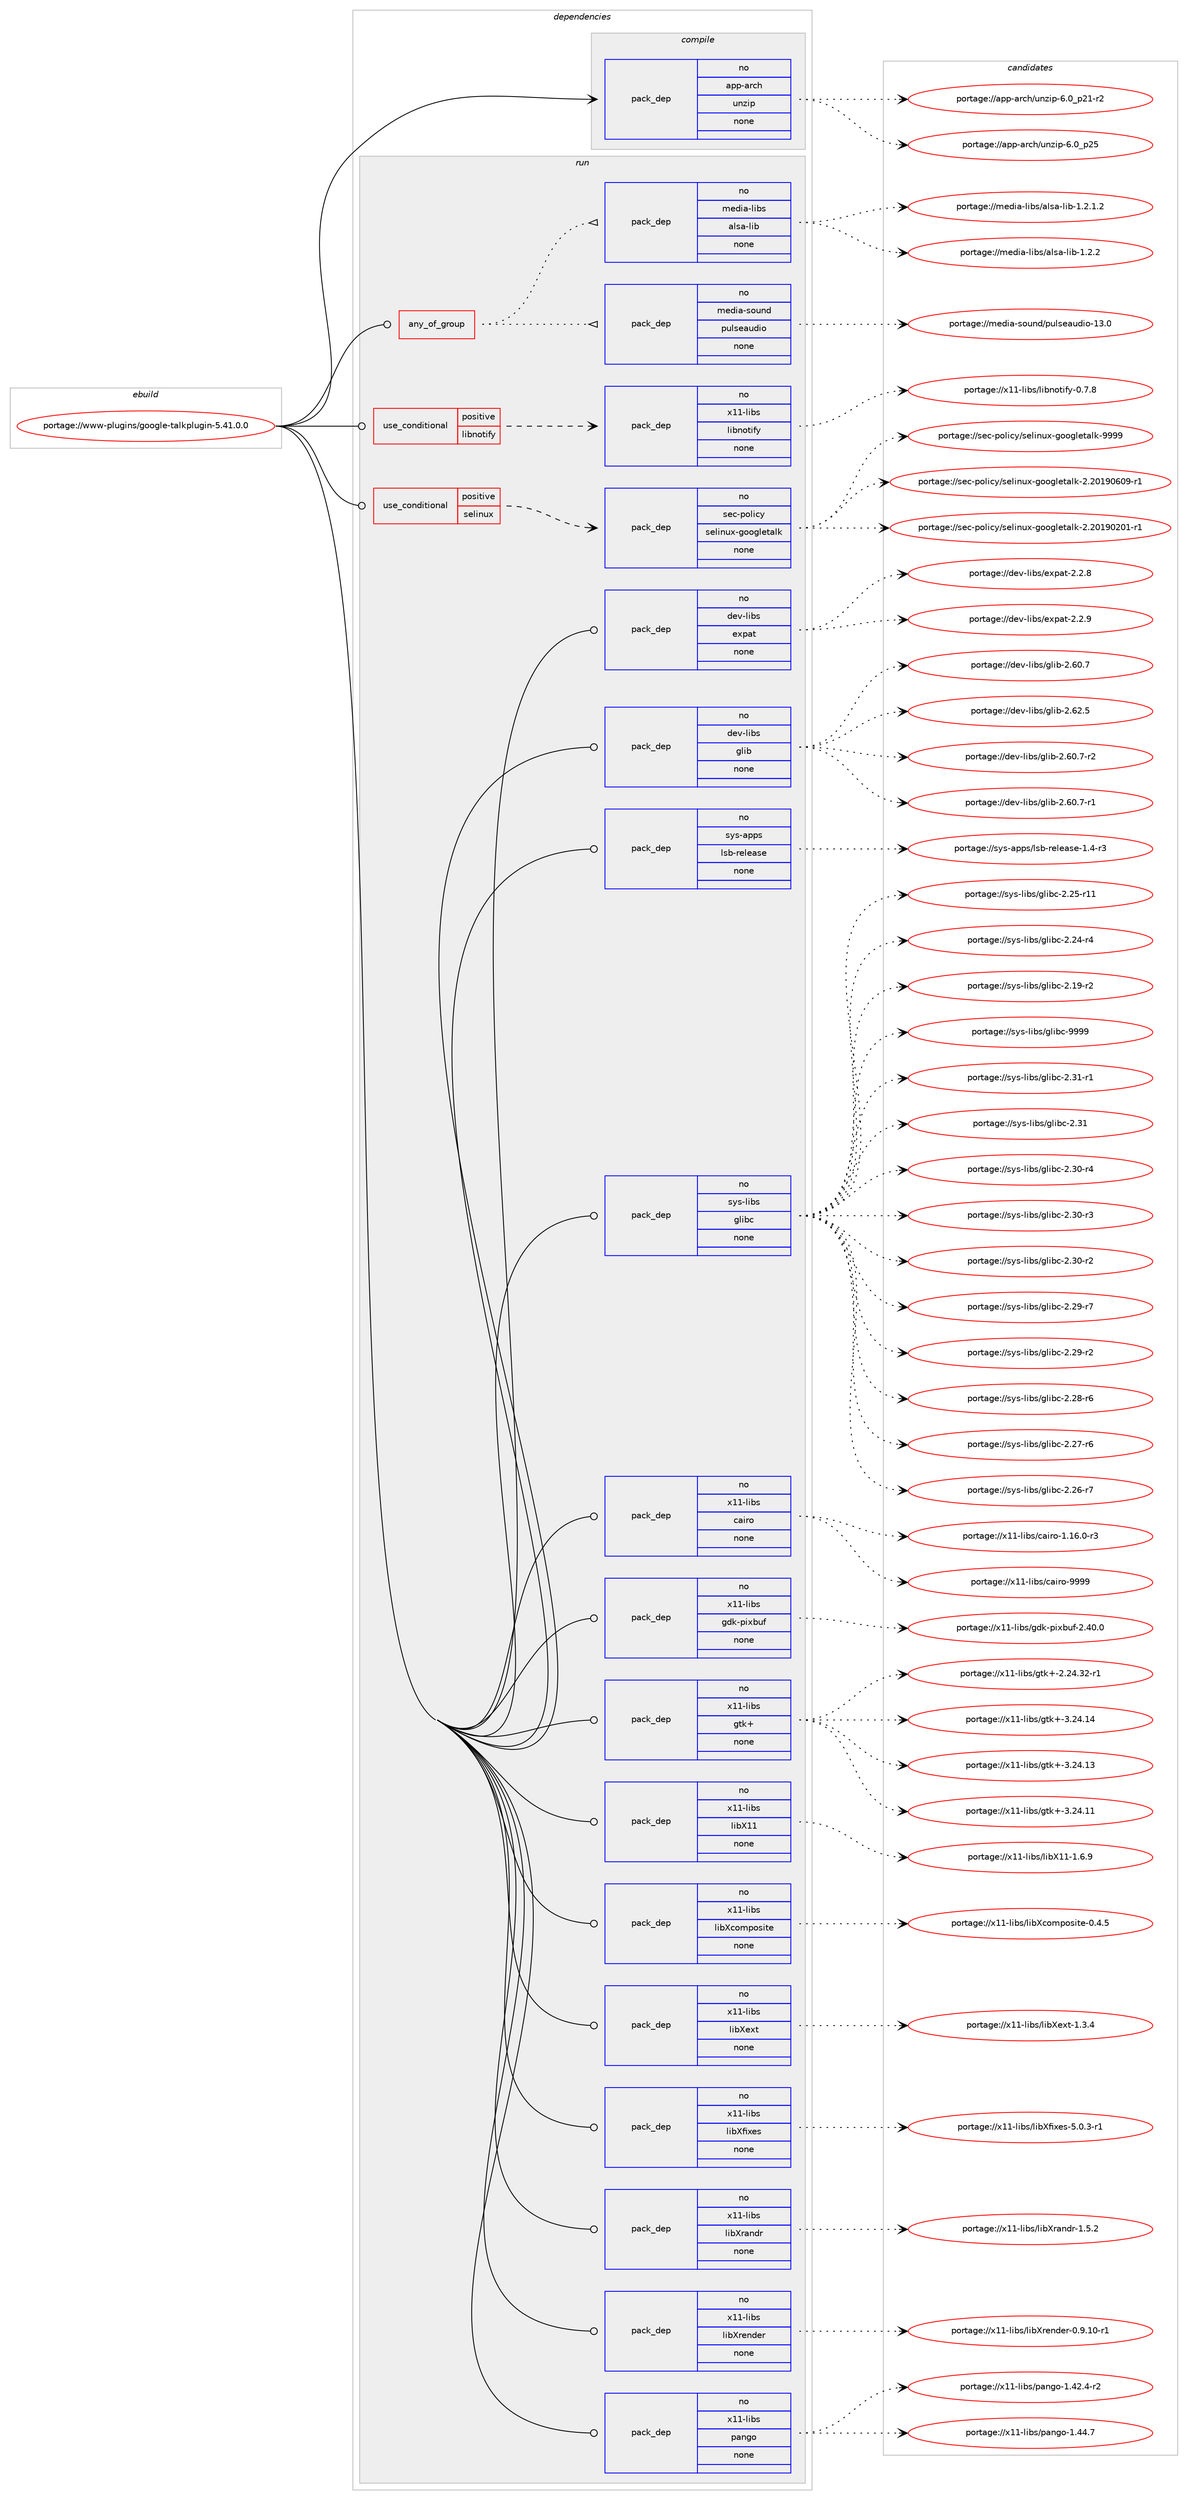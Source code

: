 digraph prolog {

# *************
# Graph options
# *************

newrank=true;
concentrate=true;
compound=true;
graph [rankdir=LR,fontname=Helvetica,fontsize=10,ranksep=1.5];#, ranksep=2.5, nodesep=0.2];
edge  [arrowhead=vee];
node  [fontname=Helvetica,fontsize=10];

# **********
# The ebuild
# **********

subgraph cluster_leftcol {
color=gray;
rank=same;
label=<<i>ebuild</i>>;
id [label="portage://www-plugins/google-talkplugin-5.41.0.0", color=red, width=4, href="../www-plugins/google-talkplugin-5.41.0.0.svg"];
}

# ****************
# The dependencies
# ****************

subgraph cluster_midcol {
color=gray;
label=<<i>dependencies</i>>;
subgraph cluster_compile {
fillcolor="#eeeeee";
style=filled;
label=<<i>compile</i>>;
subgraph pack15345 {
dependency18228 [label=<<TABLE BORDER="0" CELLBORDER="1" CELLSPACING="0" CELLPADDING="4" WIDTH="220"><TR><TD ROWSPAN="6" CELLPADDING="30">pack_dep</TD></TR><TR><TD WIDTH="110">no</TD></TR><TR><TD>app-arch</TD></TR><TR><TD>unzip</TD></TR><TR><TD>none</TD></TR><TR><TD></TD></TR></TABLE>>, shape=none, color=blue];
}
id:e -> dependency18228:w [weight=20,style="solid",arrowhead="vee"];
}
subgraph cluster_compileandrun {
fillcolor="#eeeeee";
style=filled;
label=<<i>compile and run</i>>;
}
subgraph cluster_run {
fillcolor="#eeeeee";
style=filled;
label=<<i>run</i>>;
subgraph any340 {
dependency18229 [label=<<TABLE BORDER="0" CELLBORDER="1" CELLSPACING="0" CELLPADDING="4"><TR><TD CELLPADDING="10">any_of_group</TD></TR></TABLE>>, shape=none, color=red];subgraph pack15346 {
dependency18230 [label=<<TABLE BORDER="0" CELLBORDER="1" CELLSPACING="0" CELLPADDING="4" WIDTH="220"><TR><TD ROWSPAN="6" CELLPADDING="30">pack_dep</TD></TR><TR><TD WIDTH="110">no</TD></TR><TR><TD>media-sound</TD></TR><TR><TD>pulseaudio</TD></TR><TR><TD>none</TD></TR><TR><TD></TD></TR></TABLE>>, shape=none, color=blue];
}
dependency18229:e -> dependency18230:w [weight=20,style="dotted",arrowhead="oinv"];
subgraph pack15347 {
dependency18231 [label=<<TABLE BORDER="0" CELLBORDER="1" CELLSPACING="0" CELLPADDING="4" WIDTH="220"><TR><TD ROWSPAN="6" CELLPADDING="30">pack_dep</TD></TR><TR><TD WIDTH="110">no</TD></TR><TR><TD>media-libs</TD></TR><TR><TD>alsa-lib</TD></TR><TR><TD>none</TD></TR><TR><TD></TD></TR></TABLE>>, shape=none, color=blue];
}
dependency18229:e -> dependency18231:w [weight=20,style="dotted",arrowhead="oinv"];
}
id:e -> dependency18229:w [weight=20,style="solid",arrowhead="odot"];
subgraph cond2528 {
dependency18232 [label=<<TABLE BORDER="0" CELLBORDER="1" CELLSPACING="0" CELLPADDING="4"><TR><TD ROWSPAN="3" CELLPADDING="10">use_conditional</TD></TR><TR><TD>positive</TD></TR><TR><TD>libnotify</TD></TR></TABLE>>, shape=none, color=red];
subgraph pack15348 {
dependency18233 [label=<<TABLE BORDER="0" CELLBORDER="1" CELLSPACING="0" CELLPADDING="4" WIDTH="220"><TR><TD ROWSPAN="6" CELLPADDING="30">pack_dep</TD></TR><TR><TD WIDTH="110">no</TD></TR><TR><TD>x11-libs</TD></TR><TR><TD>libnotify</TD></TR><TR><TD>none</TD></TR><TR><TD></TD></TR></TABLE>>, shape=none, color=blue];
}
dependency18232:e -> dependency18233:w [weight=20,style="dashed",arrowhead="vee"];
}
id:e -> dependency18232:w [weight=20,style="solid",arrowhead="odot"];
subgraph cond2529 {
dependency18234 [label=<<TABLE BORDER="0" CELLBORDER="1" CELLSPACING="0" CELLPADDING="4"><TR><TD ROWSPAN="3" CELLPADDING="10">use_conditional</TD></TR><TR><TD>positive</TD></TR><TR><TD>selinux</TD></TR></TABLE>>, shape=none, color=red];
subgraph pack15349 {
dependency18235 [label=<<TABLE BORDER="0" CELLBORDER="1" CELLSPACING="0" CELLPADDING="4" WIDTH="220"><TR><TD ROWSPAN="6" CELLPADDING="30">pack_dep</TD></TR><TR><TD WIDTH="110">no</TD></TR><TR><TD>sec-policy</TD></TR><TR><TD>selinux-googletalk</TD></TR><TR><TD>none</TD></TR><TR><TD></TD></TR></TABLE>>, shape=none, color=blue];
}
dependency18234:e -> dependency18235:w [weight=20,style="dashed",arrowhead="vee"];
}
id:e -> dependency18234:w [weight=20,style="solid",arrowhead="odot"];
subgraph pack15350 {
dependency18236 [label=<<TABLE BORDER="0" CELLBORDER="1" CELLSPACING="0" CELLPADDING="4" WIDTH="220"><TR><TD ROWSPAN="6" CELLPADDING="30">pack_dep</TD></TR><TR><TD WIDTH="110">no</TD></TR><TR><TD>dev-libs</TD></TR><TR><TD>expat</TD></TR><TR><TD>none</TD></TR><TR><TD></TD></TR></TABLE>>, shape=none, color=blue];
}
id:e -> dependency18236:w [weight=20,style="solid",arrowhead="odot"];
subgraph pack15351 {
dependency18237 [label=<<TABLE BORDER="0" CELLBORDER="1" CELLSPACING="0" CELLPADDING="4" WIDTH="220"><TR><TD ROWSPAN="6" CELLPADDING="30">pack_dep</TD></TR><TR><TD WIDTH="110">no</TD></TR><TR><TD>dev-libs</TD></TR><TR><TD>glib</TD></TR><TR><TD>none</TD></TR><TR><TD></TD></TR></TABLE>>, shape=none, color=blue];
}
id:e -> dependency18237:w [weight=20,style="solid",arrowhead="odot"];
subgraph pack15352 {
dependency18238 [label=<<TABLE BORDER="0" CELLBORDER="1" CELLSPACING="0" CELLPADDING="4" WIDTH="220"><TR><TD ROWSPAN="6" CELLPADDING="30">pack_dep</TD></TR><TR><TD WIDTH="110">no</TD></TR><TR><TD>sys-apps</TD></TR><TR><TD>lsb-release</TD></TR><TR><TD>none</TD></TR><TR><TD></TD></TR></TABLE>>, shape=none, color=blue];
}
id:e -> dependency18238:w [weight=20,style="solid",arrowhead="odot"];
subgraph pack15353 {
dependency18239 [label=<<TABLE BORDER="0" CELLBORDER="1" CELLSPACING="0" CELLPADDING="4" WIDTH="220"><TR><TD ROWSPAN="6" CELLPADDING="30">pack_dep</TD></TR><TR><TD WIDTH="110">no</TD></TR><TR><TD>sys-libs</TD></TR><TR><TD>glibc</TD></TR><TR><TD>none</TD></TR><TR><TD></TD></TR></TABLE>>, shape=none, color=blue];
}
id:e -> dependency18239:w [weight=20,style="solid",arrowhead="odot"];
subgraph pack15354 {
dependency18240 [label=<<TABLE BORDER="0" CELLBORDER="1" CELLSPACING="0" CELLPADDING="4" WIDTH="220"><TR><TD ROWSPAN="6" CELLPADDING="30">pack_dep</TD></TR><TR><TD WIDTH="110">no</TD></TR><TR><TD>x11-libs</TD></TR><TR><TD>cairo</TD></TR><TR><TD>none</TD></TR><TR><TD></TD></TR></TABLE>>, shape=none, color=blue];
}
id:e -> dependency18240:w [weight=20,style="solid",arrowhead="odot"];
subgraph pack15355 {
dependency18241 [label=<<TABLE BORDER="0" CELLBORDER="1" CELLSPACING="0" CELLPADDING="4" WIDTH="220"><TR><TD ROWSPAN="6" CELLPADDING="30">pack_dep</TD></TR><TR><TD WIDTH="110">no</TD></TR><TR><TD>x11-libs</TD></TR><TR><TD>gdk-pixbuf</TD></TR><TR><TD>none</TD></TR><TR><TD></TD></TR></TABLE>>, shape=none, color=blue];
}
id:e -> dependency18241:w [weight=20,style="solid",arrowhead="odot"];
subgraph pack15356 {
dependency18242 [label=<<TABLE BORDER="0" CELLBORDER="1" CELLSPACING="0" CELLPADDING="4" WIDTH="220"><TR><TD ROWSPAN="6" CELLPADDING="30">pack_dep</TD></TR><TR><TD WIDTH="110">no</TD></TR><TR><TD>x11-libs</TD></TR><TR><TD>gtk+</TD></TR><TR><TD>none</TD></TR><TR><TD></TD></TR></TABLE>>, shape=none, color=blue];
}
id:e -> dependency18242:w [weight=20,style="solid",arrowhead="odot"];
subgraph pack15357 {
dependency18243 [label=<<TABLE BORDER="0" CELLBORDER="1" CELLSPACING="0" CELLPADDING="4" WIDTH="220"><TR><TD ROWSPAN="6" CELLPADDING="30">pack_dep</TD></TR><TR><TD WIDTH="110">no</TD></TR><TR><TD>x11-libs</TD></TR><TR><TD>libX11</TD></TR><TR><TD>none</TD></TR><TR><TD></TD></TR></TABLE>>, shape=none, color=blue];
}
id:e -> dependency18243:w [weight=20,style="solid",arrowhead="odot"];
subgraph pack15358 {
dependency18244 [label=<<TABLE BORDER="0" CELLBORDER="1" CELLSPACING="0" CELLPADDING="4" WIDTH="220"><TR><TD ROWSPAN="6" CELLPADDING="30">pack_dep</TD></TR><TR><TD WIDTH="110">no</TD></TR><TR><TD>x11-libs</TD></TR><TR><TD>libXcomposite</TD></TR><TR><TD>none</TD></TR><TR><TD></TD></TR></TABLE>>, shape=none, color=blue];
}
id:e -> dependency18244:w [weight=20,style="solid",arrowhead="odot"];
subgraph pack15359 {
dependency18245 [label=<<TABLE BORDER="0" CELLBORDER="1" CELLSPACING="0" CELLPADDING="4" WIDTH="220"><TR><TD ROWSPAN="6" CELLPADDING="30">pack_dep</TD></TR><TR><TD WIDTH="110">no</TD></TR><TR><TD>x11-libs</TD></TR><TR><TD>libXext</TD></TR><TR><TD>none</TD></TR><TR><TD></TD></TR></TABLE>>, shape=none, color=blue];
}
id:e -> dependency18245:w [weight=20,style="solid",arrowhead="odot"];
subgraph pack15360 {
dependency18246 [label=<<TABLE BORDER="0" CELLBORDER="1" CELLSPACING="0" CELLPADDING="4" WIDTH="220"><TR><TD ROWSPAN="6" CELLPADDING="30">pack_dep</TD></TR><TR><TD WIDTH="110">no</TD></TR><TR><TD>x11-libs</TD></TR><TR><TD>libXfixes</TD></TR><TR><TD>none</TD></TR><TR><TD></TD></TR></TABLE>>, shape=none, color=blue];
}
id:e -> dependency18246:w [weight=20,style="solid",arrowhead="odot"];
subgraph pack15361 {
dependency18247 [label=<<TABLE BORDER="0" CELLBORDER="1" CELLSPACING="0" CELLPADDING="4" WIDTH="220"><TR><TD ROWSPAN="6" CELLPADDING="30">pack_dep</TD></TR><TR><TD WIDTH="110">no</TD></TR><TR><TD>x11-libs</TD></TR><TR><TD>libXrandr</TD></TR><TR><TD>none</TD></TR><TR><TD></TD></TR></TABLE>>, shape=none, color=blue];
}
id:e -> dependency18247:w [weight=20,style="solid",arrowhead="odot"];
subgraph pack15362 {
dependency18248 [label=<<TABLE BORDER="0" CELLBORDER="1" CELLSPACING="0" CELLPADDING="4" WIDTH="220"><TR><TD ROWSPAN="6" CELLPADDING="30">pack_dep</TD></TR><TR><TD WIDTH="110">no</TD></TR><TR><TD>x11-libs</TD></TR><TR><TD>libXrender</TD></TR><TR><TD>none</TD></TR><TR><TD></TD></TR></TABLE>>, shape=none, color=blue];
}
id:e -> dependency18248:w [weight=20,style="solid",arrowhead="odot"];
subgraph pack15363 {
dependency18249 [label=<<TABLE BORDER="0" CELLBORDER="1" CELLSPACING="0" CELLPADDING="4" WIDTH="220"><TR><TD ROWSPAN="6" CELLPADDING="30">pack_dep</TD></TR><TR><TD WIDTH="110">no</TD></TR><TR><TD>x11-libs</TD></TR><TR><TD>pango</TD></TR><TR><TD>none</TD></TR><TR><TD></TD></TR></TABLE>>, shape=none, color=blue];
}
id:e -> dependency18249:w [weight=20,style="solid",arrowhead="odot"];
}
}

# **************
# The candidates
# **************

subgraph cluster_choices {
rank=same;
color=gray;
label=<<i>candidates</i>>;

subgraph choice15345 {
color=black;
nodesep=1;
choice971121124597114991044711711012210511245544648951125053 [label="portage://app-arch/unzip-6.0_p25", color=red, width=4,href="../app-arch/unzip-6.0_p25.svg"];
choice9711211245971149910447117110122105112455446489511250494511450 [label="portage://app-arch/unzip-6.0_p21-r2", color=red, width=4,href="../app-arch/unzip-6.0_p21-r2.svg"];
dependency18228:e -> choice971121124597114991044711711012210511245544648951125053:w [style=dotted,weight="100"];
dependency18228:e -> choice9711211245971149910447117110122105112455446489511250494511450:w [style=dotted,weight="100"];
}
subgraph choice15346 {
color=black;
nodesep=1;
choice109101100105974511511111711010047112117108115101971171001051114549514648 [label="portage://media-sound/pulseaudio-13.0", color=red, width=4,href="../media-sound/pulseaudio-13.0.svg"];
dependency18230:e -> choice109101100105974511511111711010047112117108115101971171001051114549514648:w [style=dotted,weight="100"];
}
subgraph choice15347 {
color=black;
nodesep=1;
choice1091011001059745108105981154797108115974510810598454946504650 [label="portage://media-libs/alsa-lib-1.2.2", color=red, width=4,href="../media-libs/alsa-lib-1.2.2.svg"];
choice10910110010597451081059811547971081159745108105984549465046494650 [label="portage://media-libs/alsa-lib-1.2.1.2", color=red, width=4,href="../media-libs/alsa-lib-1.2.1.2.svg"];
dependency18231:e -> choice1091011001059745108105981154797108115974510810598454946504650:w [style=dotted,weight="100"];
dependency18231:e -> choice10910110010597451081059811547971081159745108105984549465046494650:w [style=dotted,weight="100"];
}
subgraph choice15348 {
color=black;
nodesep=1;
choice120494945108105981154710810598110111116105102121454846554656 [label="portage://x11-libs/libnotify-0.7.8", color=red, width=4,href="../x11-libs/libnotify-0.7.8.svg"];
dependency18233:e -> choice120494945108105981154710810598110111116105102121454846554656:w [style=dotted,weight="100"];
}
subgraph choice15349 {
color=black;
nodesep=1;
choice1151019945112111108105991214711510110810511011712045103111111103108101116971081074557575757 [label="portage://sec-policy/selinux-googletalk-9999", color=red, width=4,href="../sec-policy/selinux-googletalk-9999.svg"];
choice11510199451121111081059912147115101108105110117120451031111111031081011169710810745504650484957485448574511449 [label="portage://sec-policy/selinux-googletalk-2.20190609-r1", color=red, width=4,href="../sec-policy/selinux-googletalk-2.20190609-r1.svg"];
choice11510199451121111081059912147115101108105110117120451031111111031081011169710810745504650484957485048494511449 [label="portage://sec-policy/selinux-googletalk-2.20190201-r1", color=red, width=4,href="../sec-policy/selinux-googletalk-2.20190201-r1.svg"];
dependency18235:e -> choice1151019945112111108105991214711510110810511011712045103111111103108101116971081074557575757:w [style=dotted,weight="100"];
dependency18235:e -> choice11510199451121111081059912147115101108105110117120451031111111031081011169710810745504650484957485448574511449:w [style=dotted,weight="100"];
dependency18235:e -> choice11510199451121111081059912147115101108105110117120451031111111031081011169710810745504650484957485048494511449:w [style=dotted,weight="100"];
}
subgraph choice15350 {
color=black;
nodesep=1;
choice10010111845108105981154710112011297116455046504657 [label="portage://dev-libs/expat-2.2.9", color=red, width=4,href="../dev-libs/expat-2.2.9.svg"];
choice10010111845108105981154710112011297116455046504656 [label="portage://dev-libs/expat-2.2.8", color=red, width=4,href="../dev-libs/expat-2.2.8.svg"];
dependency18236:e -> choice10010111845108105981154710112011297116455046504657:w [style=dotted,weight="100"];
dependency18236:e -> choice10010111845108105981154710112011297116455046504656:w [style=dotted,weight="100"];
}
subgraph choice15351 {
color=black;
nodesep=1;
choice1001011184510810598115471031081059845504654504653 [label="portage://dev-libs/glib-2.62.5", color=red, width=4,href="../dev-libs/glib-2.62.5.svg"];
choice10010111845108105981154710310810598455046544846554511450 [label="portage://dev-libs/glib-2.60.7-r2", color=red, width=4,href="../dev-libs/glib-2.60.7-r2.svg"];
choice10010111845108105981154710310810598455046544846554511449 [label="portage://dev-libs/glib-2.60.7-r1", color=red, width=4,href="../dev-libs/glib-2.60.7-r1.svg"];
choice1001011184510810598115471031081059845504654484655 [label="portage://dev-libs/glib-2.60.7", color=red, width=4,href="../dev-libs/glib-2.60.7.svg"];
dependency18237:e -> choice1001011184510810598115471031081059845504654504653:w [style=dotted,weight="100"];
dependency18237:e -> choice10010111845108105981154710310810598455046544846554511450:w [style=dotted,weight="100"];
dependency18237:e -> choice10010111845108105981154710310810598455046544846554511449:w [style=dotted,weight="100"];
dependency18237:e -> choice1001011184510810598115471031081059845504654484655:w [style=dotted,weight="100"];
}
subgraph choice15352 {
color=black;
nodesep=1;
choice115121115459711211211547108115984511410110810197115101454946524511451 [label="portage://sys-apps/lsb-release-1.4-r3", color=red, width=4,href="../sys-apps/lsb-release-1.4-r3.svg"];
dependency18238:e -> choice115121115459711211211547108115984511410110810197115101454946524511451:w [style=dotted,weight="100"];
}
subgraph choice15353 {
color=black;
nodesep=1;
choice11512111545108105981154710310810598994557575757 [label="portage://sys-libs/glibc-9999", color=red, width=4,href="../sys-libs/glibc-9999.svg"];
choice115121115451081059811547103108105989945504651494511449 [label="portage://sys-libs/glibc-2.31-r1", color=red, width=4,href="../sys-libs/glibc-2.31-r1.svg"];
choice11512111545108105981154710310810598994550465149 [label="portage://sys-libs/glibc-2.31", color=red, width=4,href="../sys-libs/glibc-2.31.svg"];
choice115121115451081059811547103108105989945504651484511452 [label="portage://sys-libs/glibc-2.30-r4", color=red, width=4,href="../sys-libs/glibc-2.30-r4.svg"];
choice115121115451081059811547103108105989945504651484511451 [label="portage://sys-libs/glibc-2.30-r3", color=red, width=4,href="../sys-libs/glibc-2.30-r3.svg"];
choice115121115451081059811547103108105989945504651484511450 [label="portage://sys-libs/glibc-2.30-r2", color=red, width=4,href="../sys-libs/glibc-2.30-r2.svg"];
choice115121115451081059811547103108105989945504650574511455 [label="portage://sys-libs/glibc-2.29-r7", color=red, width=4,href="../sys-libs/glibc-2.29-r7.svg"];
choice115121115451081059811547103108105989945504650574511450 [label="portage://sys-libs/glibc-2.29-r2", color=red, width=4,href="../sys-libs/glibc-2.29-r2.svg"];
choice115121115451081059811547103108105989945504650564511454 [label="portage://sys-libs/glibc-2.28-r6", color=red, width=4,href="../sys-libs/glibc-2.28-r6.svg"];
choice115121115451081059811547103108105989945504650554511454 [label="portage://sys-libs/glibc-2.27-r6", color=red, width=4,href="../sys-libs/glibc-2.27-r6.svg"];
choice115121115451081059811547103108105989945504650544511455 [label="portage://sys-libs/glibc-2.26-r7", color=red, width=4,href="../sys-libs/glibc-2.26-r7.svg"];
choice11512111545108105981154710310810598994550465053451144949 [label="portage://sys-libs/glibc-2.25-r11", color=red, width=4,href="../sys-libs/glibc-2.25-r11.svg"];
choice115121115451081059811547103108105989945504650524511452 [label="portage://sys-libs/glibc-2.24-r4", color=red, width=4,href="../sys-libs/glibc-2.24-r4.svg"];
choice115121115451081059811547103108105989945504649574511450 [label="portage://sys-libs/glibc-2.19-r2", color=red, width=4,href="../sys-libs/glibc-2.19-r2.svg"];
dependency18239:e -> choice11512111545108105981154710310810598994557575757:w [style=dotted,weight="100"];
dependency18239:e -> choice115121115451081059811547103108105989945504651494511449:w [style=dotted,weight="100"];
dependency18239:e -> choice11512111545108105981154710310810598994550465149:w [style=dotted,weight="100"];
dependency18239:e -> choice115121115451081059811547103108105989945504651484511452:w [style=dotted,weight="100"];
dependency18239:e -> choice115121115451081059811547103108105989945504651484511451:w [style=dotted,weight="100"];
dependency18239:e -> choice115121115451081059811547103108105989945504651484511450:w [style=dotted,weight="100"];
dependency18239:e -> choice115121115451081059811547103108105989945504650574511455:w [style=dotted,weight="100"];
dependency18239:e -> choice115121115451081059811547103108105989945504650574511450:w [style=dotted,weight="100"];
dependency18239:e -> choice115121115451081059811547103108105989945504650564511454:w [style=dotted,weight="100"];
dependency18239:e -> choice115121115451081059811547103108105989945504650554511454:w [style=dotted,weight="100"];
dependency18239:e -> choice115121115451081059811547103108105989945504650544511455:w [style=dotted,weight="100"];
dependency18239:e -> choice11512111545108105981154710310810598994550465053451144949:w [style=dotted,weight="100"];
dependency18239:e -> choice115121115451081059811547103108105989945504650524511452:w [style=dotted,weight="100"];
dependency18239:e -> choice115121115451081059811547103108105989945504649574511450:w [style=dotted,weight="100"];
}
subgraph choice15354 {
color=black;
nodesep=1;
choice120494945108105981154799971051141114557575757 [label="portage://x11-libs/cairo-9999", color=red, width=4,href="../x11-libs/cairo-9999.svg"];
choice12049494510810598115479997105114111454946495446484511451 [label="portage://x11-libs/cairo-1.16.0-r3", color=red, width=4,href="../x11-libs/cairo-1.16.0-r3.svg"];
dependency18240:e -> choice120494945108105981154799971051141114557575757:w [style=dotted,weight="100"];
dependency18240:e -> choice12049494510810598115479997105114111454946495446484511451:w [style=dotted,weight="100"];
}
subgraph choice15355 {
color=black;
nodesep=1;
choice1204949451081059811547103100107451121051209811710245504652484648 [label="portage://x11-libs/gdk-pixbuf-2.40.0", color=red, width=4,href="../x11-libs/gdk-pixbuf-2.40.0.svg"];
dependency18241:e -> choice1204949451081059811547103100107451121051209811710245504652484648:w [style=dotted,weight="100"];
}
subgraph choice15356 {
color=black;
nodesep=1;
choice1204949451081059811547103116107434551465052464952 [label="portage://x11-libs/gtk+-3.24.14", color=red, width=4,href="../x11-libs/gtk+-3.24.14.svg"];
choice1204949451081059811547103116107434551465052464951 [label="portage://x11-libs/gtk+-3.24.13", color=red, width=4,href="../x11-libs/gtk+-3.24.13.svg"];
choice1204949451081059811547103116107434551465052464949 [label="portage://x11-libs/gtk+-3.24.11", color=red, width=4,href="../x11-libs/gtk+-3.24.11.svg"];
choice12049494510810598115471031161074345504650524651504511449 [label="portage://x11-libs/gtk+-2.24.32-r1", color=red, width=4,href="../x11-libs/gtk+-2.24.32-r1.svg"];
dependency18242:e -> choice1204949451081059811547103116107434551465052464952:w [style=dotted,weight="100"];
dependency18242:e -> choice1204949451081059811547103116107434551465052464951:w [style=dotted,weight="100"];
dependency18242:e -> choice1204949451081059811547103116107434551465052464949:w [style=dotted,weight="100"];
dependency18242:e -> choice12049494510810598115471031161074345504650524651504511449:w [style=dotted,weight="100"];
}
subgraph choice15357 {
color=black;
nodesep=1;
choice120494945108105981154710810598884949454946544657 [label="portage://x11-libs/libX11-1.6.9", color=red, width=4,href="../x11-libs/libX11-1.6.9.svg"];
dependency18243:e -> choice120494945108105981154710810598884949454946544657:w [style=dotted,weight="100"];
}
subgraph choice15358 {
color=black;
nodesep=1;
choice1204949451081059811547108105988899111109112111115105116101454846524653 [label="portage://x11-libs/libXcomposite-0.4.5", color=red, width=4,href="../x11-libs/libXcomposite-0.4.5.svg"];
dependency18244:e -> choice1204949451081059811547108105988899111109112111115105116101454846524653:w [style=dotted,weight="100"];
}
subgraph choice15359 {
color=black;
nodesep=1;
choice12049494510810598115471081059888101120116454946514652 [label="portage://x11-libs/libXext-1.3.4", color=red, width=4,href="../x11-libs/libXext-1.3.4.svg"];
dependency18245:e -> choice12049494510810598115471081059888101120116454946514652:w [style=dotted,weight="100"];
}
subgraph choice15360 {
color=black;
nodesep=1;
choice120494945108105981154710810598881021051201011154553464846514511449 [label="portage://x11-libs/libXfixes-5.0.3-r1", color=red, width=4,href="../x11-libs/libXfixes-5.0.3-r1.svg"];
dependency18246:e -> choice120494945108105981154710810598881021051201011154553464846514511449:w [style=dotted,weight="100"];
}
subgraph choice15361 {
color=black;
nodesep=1;
choice1204949451081059811547108105988811497110100114454946534650 [label="portage://x11-libs/libXrandr-1.5.2", color=red, width=4,href="../x11-libs/libXrandr-1.5.2.svg"];
dependency18247:e -> choice1204949451081059811547108105988811497110100114454946534650:w [style=dotted,weight="100"];
}
subgraph choice15362 {
color=black;
nodesep=1;
choice12049494510810598115471081059888114101110100101114454846574649484511449 [label="portage://x11-libs/libXrender-0.9.10-r1", color=red, width=4,href="../x11-libs/libXrender-0.9.10-r1.svg"];
dependency18248:e -> choice12049494510810598115471081059888114101110100101114454846574649484511449:w [style=dotted,weight="100"];
}
subgraph choice15363 {
color=black;
nodesep=1;
choice12049494510810598115471129711010311145494652524655 [label="portage://x11-libs/pango-1.44.7", color=red, width=4,href="../x11-libs/pango-1.44.7.svg"];
choice120494945108105981154711297110103111454946525046524511450 [label="portage://x11-libs/pango-1.42.4-r2", color=red, width=4,href="../x11-libs/pango-1.42.4-r2.svg"];
dependency18249:e -> choice12049494510810598115471129711010311145494652524655:w [style=dotted,weight="100"];
dependency18249:e -> choice120494945108105981154711297110103111454946525046524511450:w [style=dotted,weight="100"];
}
}

}
